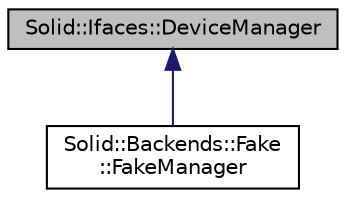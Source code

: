 digraph "Solid::Ifaces::DeviceManager"
{
  edge [fontname="Helvetica",fontsize="10",labelfontname="Helvetica",labelfontsize="10"];
  node [fontname="Helvetica",fontsize="10",shape=record];
  Node0 [label="Solid::Ifaces::DeviceManager",height=0.2,width=0.4,color="black", fillcolor="grey75", style="filled", fontcolor="black"];
  Node0 -> Node1 [dir="back",color="midnightblue",fontsize="10",style="solid",fontname="Helvetica"];
  Node1 [label="Solid::Backends::Fake\l::FakeManager",height=0.2,width=0.4,color="black", fillcolor="white", style="filled",URL="$classSolid_1_1Backends_1_1Fake_1_1FakeManager.html",tooltip="a Fake manager that read a device list from a XML file. "];
}
